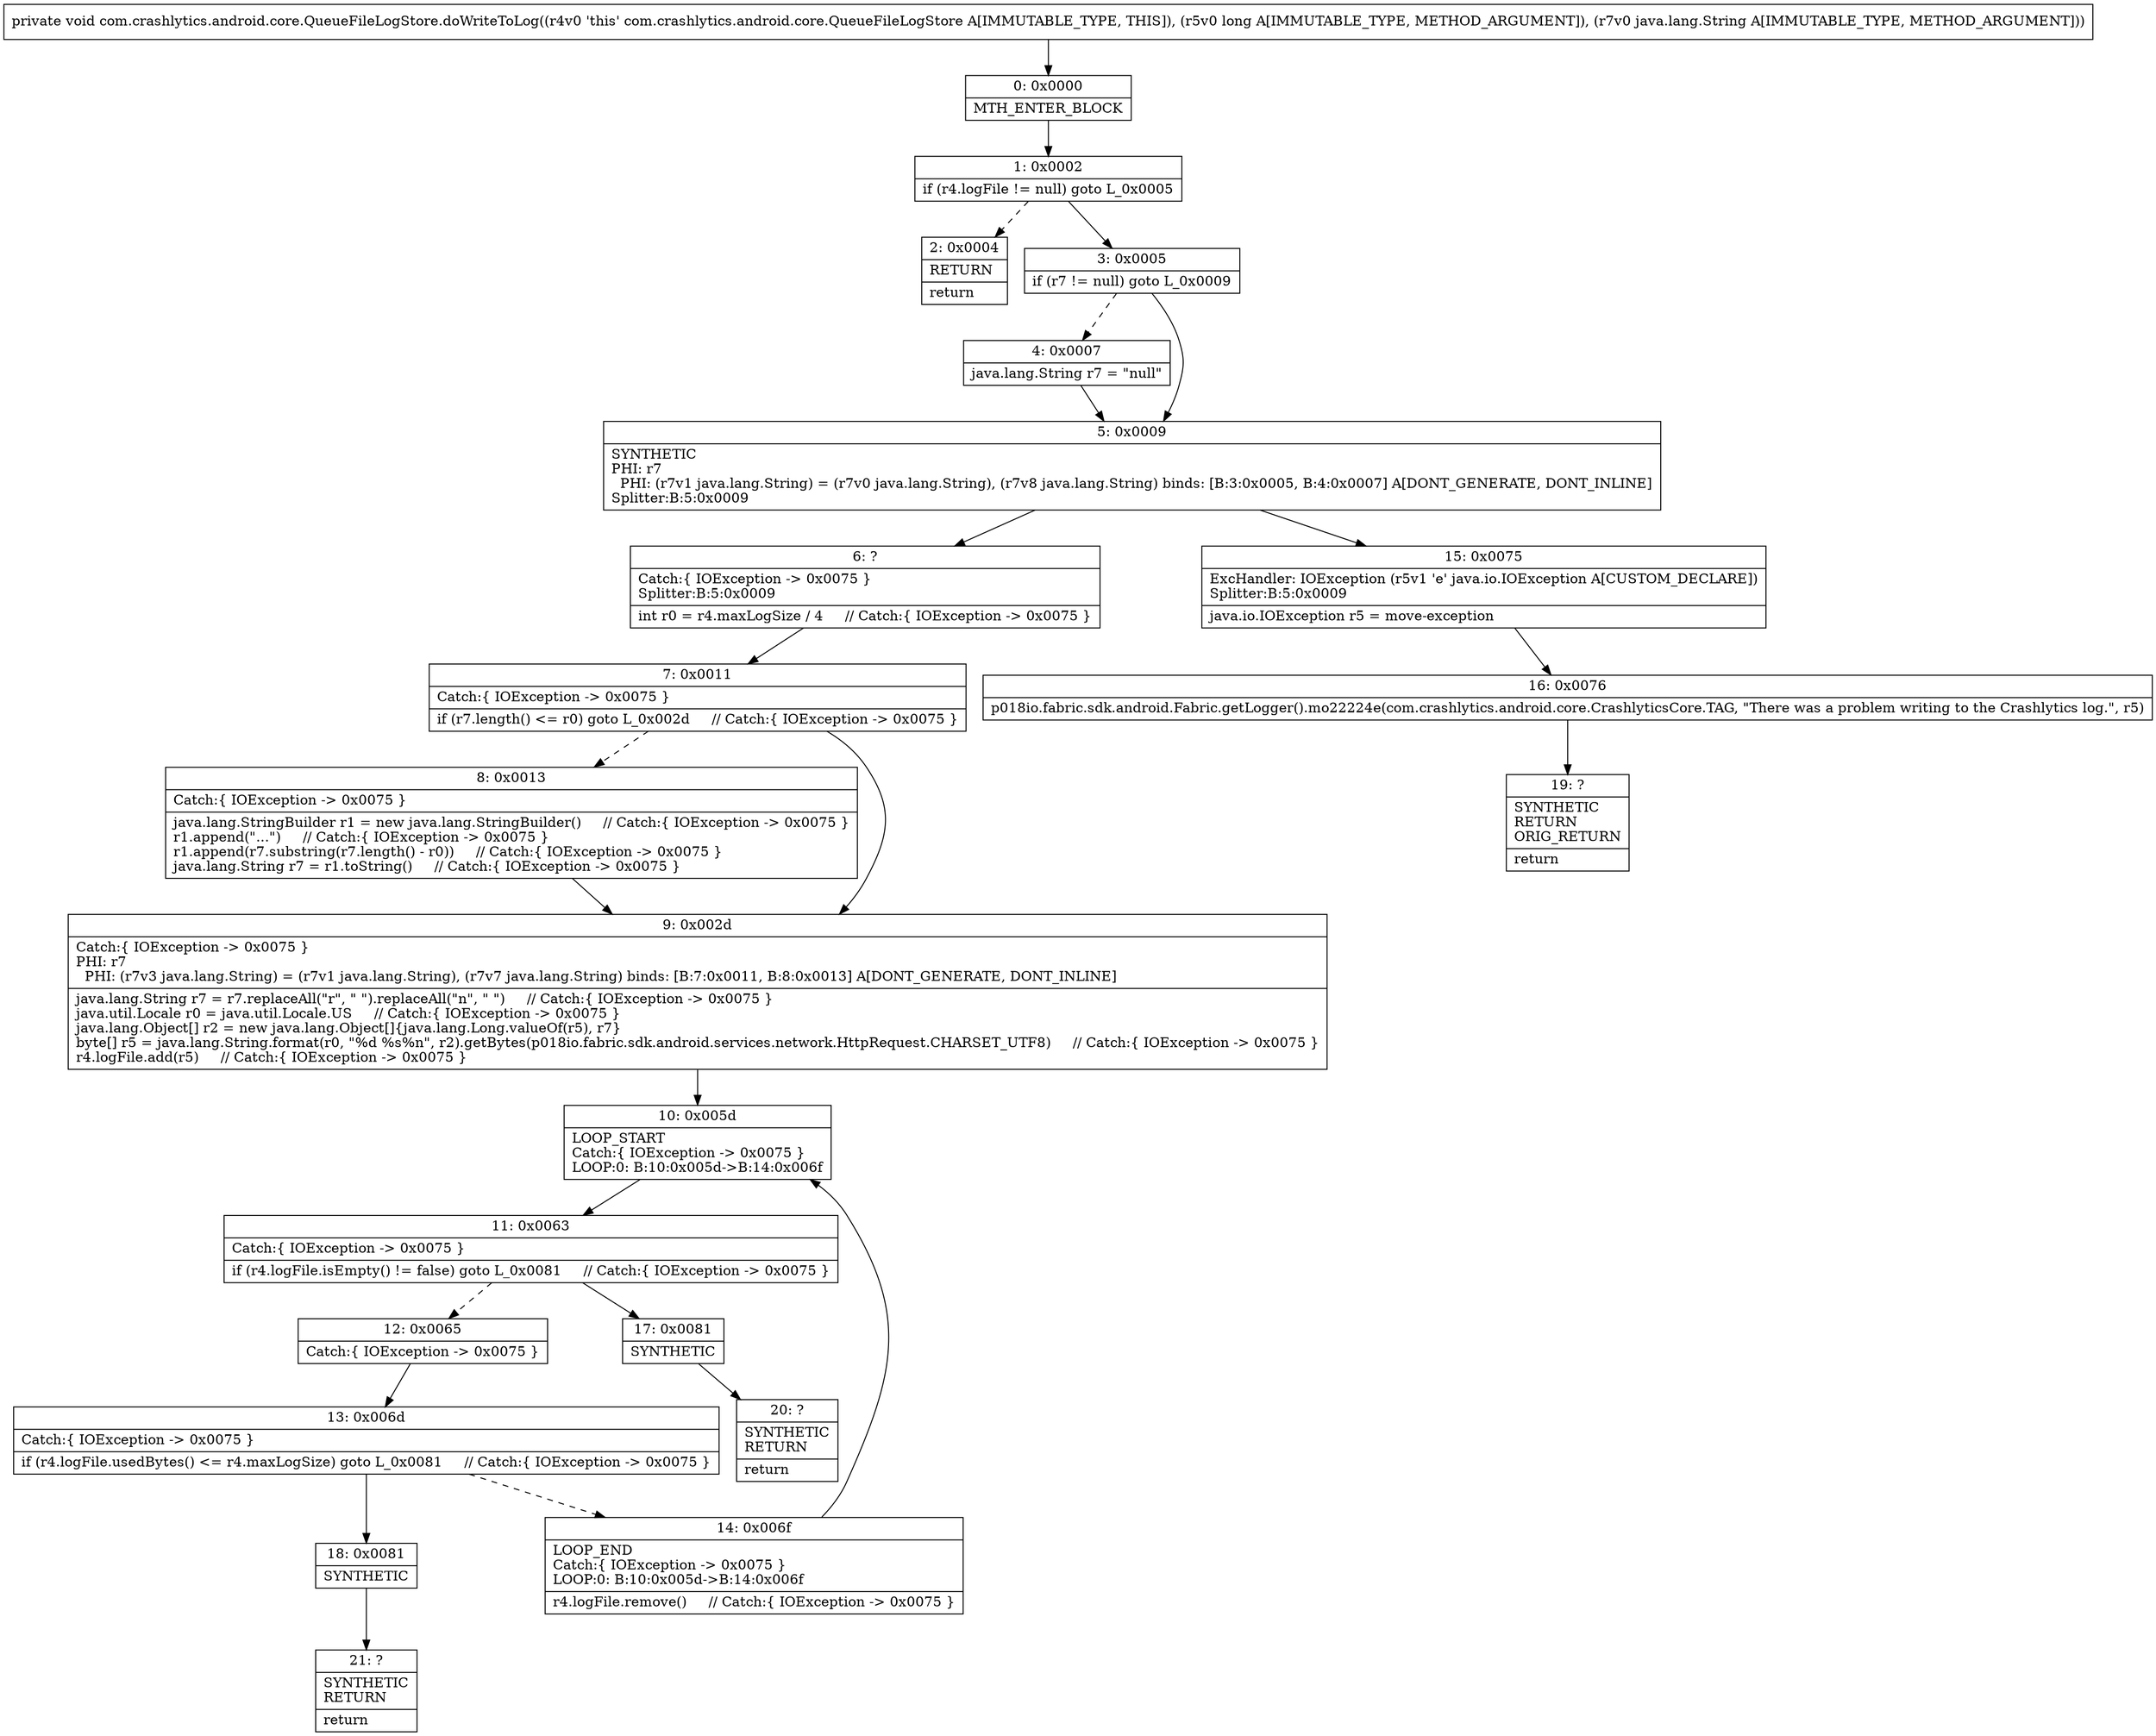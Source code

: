 digraph "CFG forcom.crashlytics.android.core.QueueFileLogStore.doWriteToLog(JLjava\/lang\/String;)V" {
Node_0 [shape=record,label="{0\:\ 0x0000|MTH_ENTER_BLOCK\l}"];
Node_1 [shape=record,label="{1\:\ 0x0002|if (r4.logFile != null) goto L_0x0005\l}"];
Node_2 [shape=record,label="{2\:\ 0x0004|RETURN\l|return\l}"];
Node_3 [shape=record,label="{3\:\ 0x0005|if (r7 != null) goto L_0x0009\l}"];
Node_4 [shape=record,label="{4\:\ 0x0007|java.lang.String r7 = \"null\"\l}"];
Node_5 [shape=record,label="{5\:\ 0x0009|SYNTHETIC\lPHI: r7 \l  PHI: (r7v1 java.lang.String) = (r7v0 java.lang.String), (r7v8 java.lang.String) binds: [B:3:0x0005, B:4:0x0007] A[DONT_GENERATE, DONT_INLINE]\lSplitter:B:5:0x0009\l}"];
Node_6 [shape=record,label="{6\:\ ?|Catch:\{ IOException \-\> 0x0075 \}\lSplitter:B:5:0x0009\l|int r0 = r4.maxLogSize \/ 4     \/\/ Catch:\{ IOException \-\> 0x0075 \}\l}"];
Node_7 [shape=record,label="{7\:\ 0x0011|Catch:\{ IOException \-\> 0x0075 \}\l|if (r7.length() \<= r0) goto L_0x002d     \/\/ Catch:\{ IOException \-\> 0x0075 \}\l}"];
Node_8 [shape=record,label="{8\:\ 0x0013|Catch:\{ IOException \-\> 0x0075 \}\l|java.lang.StringBuilder r1 = new java.lang.StringBuilder()     \/\/ Catch:\{ IOException \-\> 0x0075 \}\lr1.append(\"...\")     \/\/ Catch:\{ IOException \-\> 0x0075 \}\lr1.append(r7.substring(r7.length() \- r0))     \/\/ Catch:\{ IOException \-\> 0x0075 \}\ljava.lang.String r7 = r1.toString()     \/\/ Catch:\{ IOException \-\> 0x0075 \}\l}"];
Node_9 [shape=record,label="{9\:\ 0x002d|Catch:\{ IOException \-\> 0x0075 \}\lPHI: r7 \l  PHI: (r7v3 java.lang.String) = (r7v1 java.lang.String), (r7v7 java.lang.String) binds: [B:7:0x0011, B:8:0x0013] A[DONT_GENERATE, DONT_INLINE]\l|java.lang.String r7 = r7.replaceAll(\"r\", \" \").replaceAll(\"n\", \" \")     \/\/ Catch:\{ IOException \-\> 0x0075 \}\ljava.util.Locale r0 = java.util.Locale.US     \/\/ Catch:\{ IOException \-\> 0x0075 \}\ljava.lang.Object[] r2 = new java.lang.Object[]\{java.lang.Long.valueOf(r5), r7\}\lbyte[] r5 = java.lang.String.format(r0, \"%d %s%n\", r2).getBytes(p018io.fabric.sdk.android.services.network.HttpRequest.CHARSET_UTF8)     \/\/ Catch:\{ IOException \-\> 0x0075 \}\lr4.logFile.add(r5)     \/\/ Catch:\{ IOException \-\> 0x0075 \}\l}"];
Node_10 [shape=record,label="{10\:\ 0x005d|LOOP_START\lCatch:\{ IOException \-\> 0x0075 \}\lLOOP:0: B:10:0x005d\-\>B:14:0x006f\l}"];
Node_11 [shape=record,label="{11\:\ 0x0063|Catch:\{ IOException \-\> 0x0075 \}\l|if (r4.logFile.isEmpty() != false) goto L_0x0081     \/\/ Catch:\{ IOException \-\> 0x0075 \}\l}"];
Node_12 [shape=record,label="{12\:\ 0x0065|Catch:\{ IOException \-\> 0x0075 \}\l}"];
Node_13 [shape=record,label="{13\:\ 0x006d|Catch:\{ IOException \-\> 0x0075 \}\l|if (r4.logFile.usedBytes() \<= r4.maxLogSize) goto L_0x0081     \/\/ Catch:\{ IOException \-\> 0x0075 \}\l}"];
Node_14 [shape=record,label="{14\:\ 0x006f|LOOP_END\lCatch:\{ IOException \-\> 0x0075 \}\lLOOP:0: B:10:0x005d\-\>B:14:0x006f\l|r4.logFile.remove()     \/\/ Catch:\{ IOException \-\> 0x0075 \}\l}"];
Node_15 [shape=record,label="{15\:\ 0x0075|ExcHandler: IOException (r5v1 'e' java.io.IOException A[CUSTOM_DECLARE])\lSplitter:B:5:0x0009\l|java.io.IOException r5 = move\-exception\l}"];
Node_16 [shape=record,label="{16\:\ 0x0076|p018io.fabric.sdk.android.Fabric.getLogger().mo22224e(com.crashlytics.android.core.CrashlyticsCore.TAG, \"There was a problem writing to the Crashlytics log.\", r5)\l}"];
Node_17 [shape=record,label="{17\:\ 0x0081|SYNTHETIC\l}"];
Node_18 [shape=record,label="{18\:\ 0x0081|SYNTHETIC\l}"];
Node_19 [shape=record,label="{19\:\ ?|SYNTHETIC\lRETURN\lORIG_RETURN\l|return\l}"];
Node_20 [shape=record,label="{20\:\ ?|SYNTHETIC\lRETURN\l|return\l}"];
Node_21 [shape=record,label="{21\:\ ?|SYNTHETIC\lRETURN\l|return\l}"];
MethodNode[shape=record,label="{private void com.crashlytics.android.core.QueueFileLogStore.doWriteToLog((r4v0 'this' com.crashlytics.android.core.QueueFileLogStore A[IMMUTABLE_TYPE, THIS]), (r5v0 long A[IMMUTABLE_TYPE, METHOD_ARGUMENT]), (r7v0 java.lang.String A[IMMUTABLE_TYPE, METHOD_ARGUMENT])) }"];
MethodNode -> Node_0;
Node_0 -> Node_1;
Node_1 -> Node_2[style=dashed];
Node_1 -> Node_3;
Node_3 -> Node_4[style=dashed];
Node_3 -> Node_5;
Node_4 -> Node_5;
Node_5 -> Node_6;
Node_5 -> Node_15;
Node_6 -> Node_7;
Node_7 -> Node_8[style=dashed];
Node_7 -> Node_9;
Node_8 -> Node_9;
Node_9 -> Node_10;
Node_10 -> Node_11;
Node_11 -> Node_12[style=dashed];
Node_11 -> Node_17;
Node_12 -> Node_13;
Node_13 -> Node_14[style=dashed];
Node_13 -> Node_18;
Node_14 -> Node_10;
Node_15 -> Node_16;
Node_16 -> Node_19;
Node_17 -> Node_20;
Node_18 -> Node_21;
}

